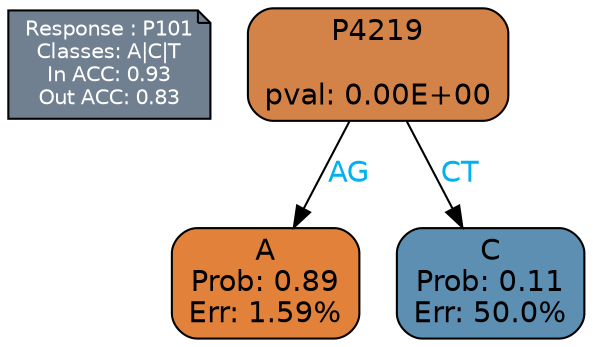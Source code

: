 digraph Tree {
node [shape=box, style="filled, rounded", color="black", fontname=helvetica] ;
graph [ranksep=equally, splines=polylines, bgcolor=transparent, dpi=600] ;
edge [fontname=helvetica] ;
LEGEND [label="Response : P101
Classes: A|C|T
In ACC: 0.93
Out ACC: 0.83
",shape=note,align=left,style=filled,fillcolor="slategray",fontcolor="white",fontsize=10];1 [label="P4219

pval: 0.00E+00", fillcolor="#d38347"] ;
2 [label="A
Prob: 0.89
Err: 1.59%", fillcolor="#e2823a"] ;
3 [label="C
Prob: 0.11
Err: 50.0%", fillcolor="#5d8fb3"] ;
1 -> 2 [label="AG",fontcolor=deepskyblue2] ;
1 -> 3 [label="CT",fontcolor=deepskyblue2] ;
{rank = same; 2;3;}{rank = same; LEGEND;1;}}